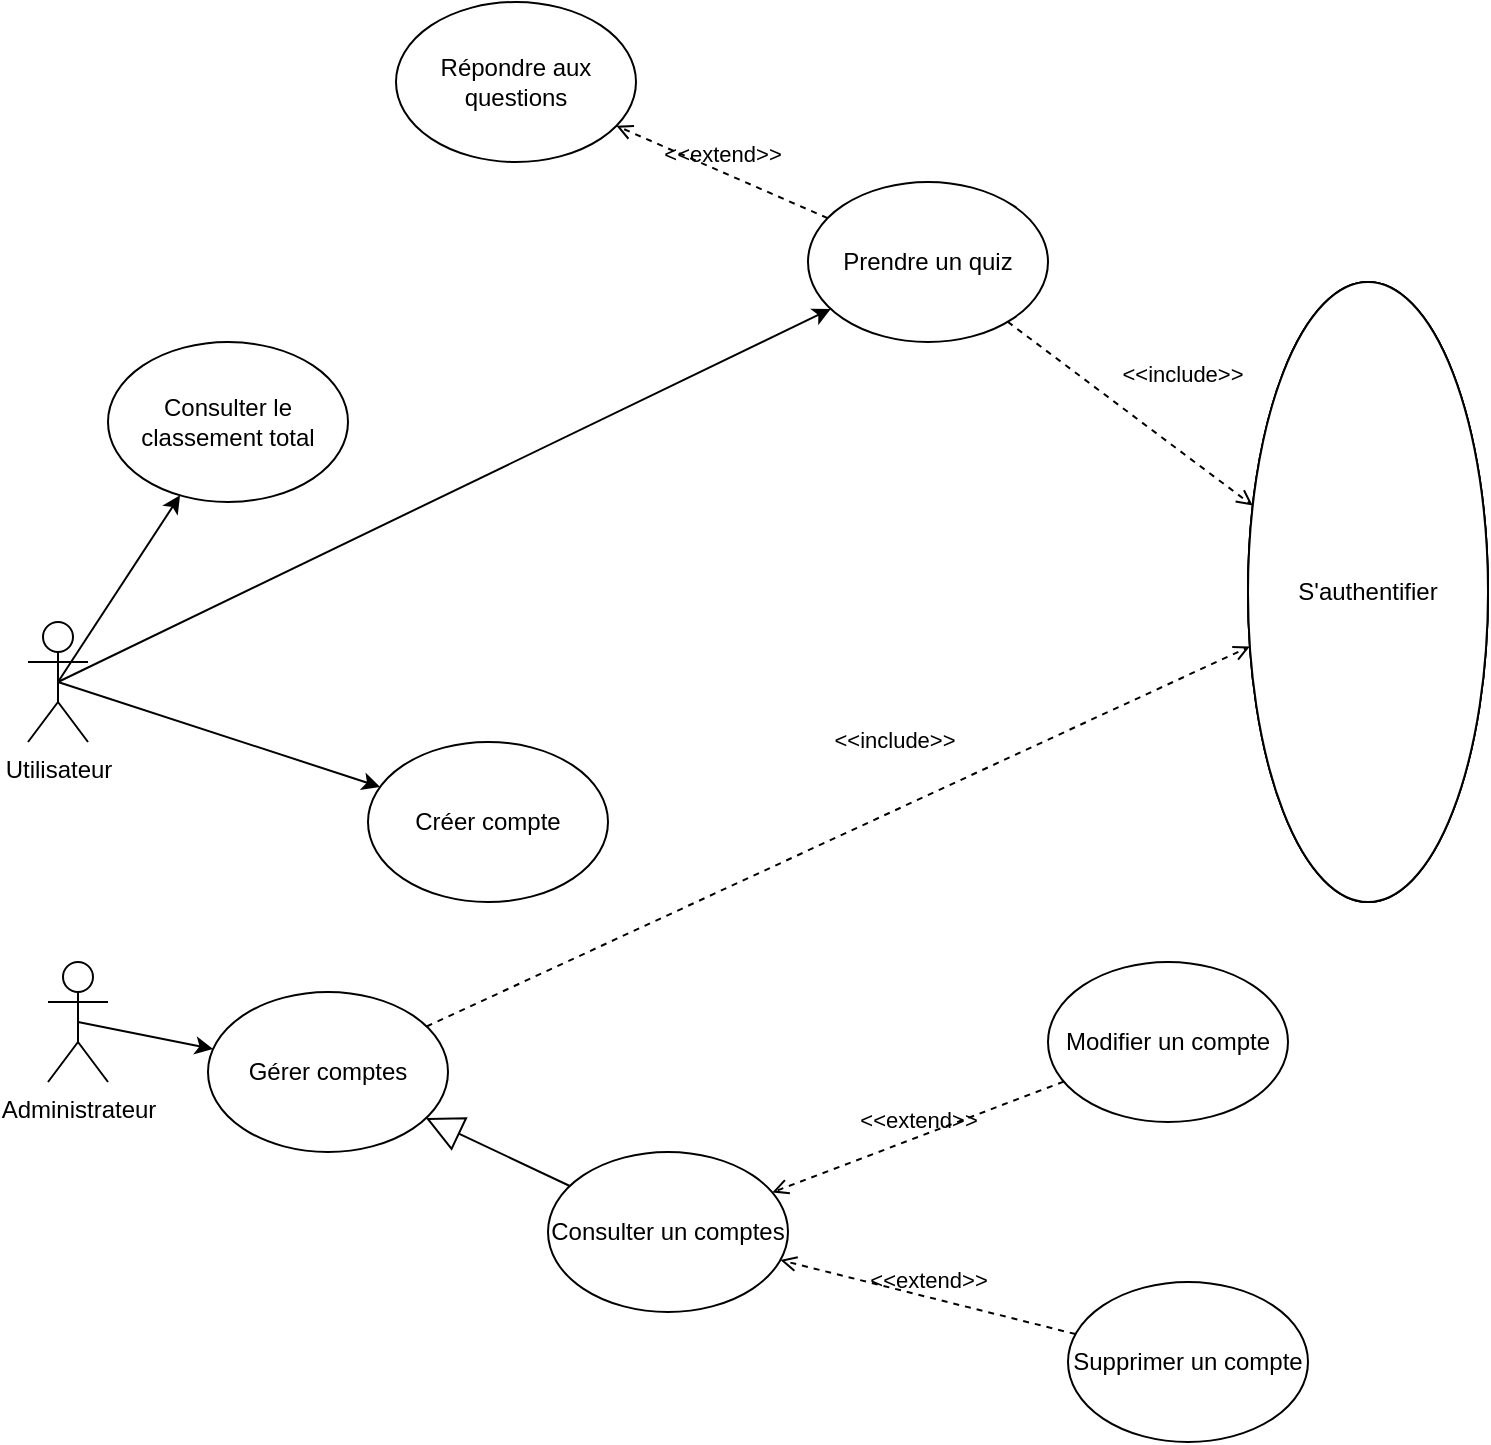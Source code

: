 <mxfile version="14.8.2" type="device" pages="6"><diagram id="elyky69H1w1pQRP9AyUG" name="Page-1"><mxGraphModel dx="1102" dy="1783" grid="1" gridSize="10" guides="1" tooltips="1" connect="1" arrows="1" fold="1" page="1" pageScale="1" pageWidth="827" pageHeight="1169" math="0" shadow="0"><root><mxCell id="0"/><mxCell id="1" parent="0"/><mxCell id="qb17MwopdBkEQ9_OnmCJ-1" value="Utilisateur" style="shape=umlActor;verticalLabelPosition=bottom;verticalAlign=top;html=1;" parent="1" vertex="1"><mxGeometry x="110" y="240" width="30" height="60" as="geometry"/></mxCell><mxCell id="qb17MwopdBkEQ9_OnmCJ-4" value="Administrateur" style="shape=umlActor;verticalLabelPosition=bottom;verticalAlign=top;html=1;" parent="1" vertex="1"><mxGeometry x="120" y="410" width="30" height="60" as="geometry"/></mxCell><mxCell id="qb17MwopdBkEQ9_OnmCJ-7" value="Répondre aux questions" style="ellipse;whiteSpace=wrap;html=1;" parent="1" vertex="1"><mxGeometry x="294" y="-70" width="120" height="80" as="geometry"/></mxCell><mxCell id="qb17MwopdBkEQ9_OnmCJ-9" value="&amp;lt;&amp;lt;extend&amp;gt;&amp;gt;" style="html=1;verticalAlign=bottom;labelBackgroundColor=none;endArrow=open;endFill=0;dashed=1;" parent="1" source="qb17MwopdBkEQ9_OnmCJ-29" target="qb17MwopdBkEQ9_OnmCJ-7" edge="1"><mxGeometry width="160" relative="1" as="geometry"><mxPoint x="393.283" y="-133.05" as="sourcePoint"/><mxPoint x="340" y="-70" as="targetPoint"/></mxGeometry></mxCell><mxCell id="qb17MwopdBkEQ9_OnmCJ-10" value="S'authentifier" style="ellipse;whiteSpace=wrap;html=1;" parent="1" vertex="1"><mxGeometry x="720" y="70" width="120" height="310" as="geometry"/></mxCell><mxCell id="qb17MwopdBkEQ9_OnmCJ-11" value="" style="endArrow=classic;html=1;exitX=0.5;exitY=0.5;exitDx=0;exitDy=0;exitPerimeter=0;" parent="1" source="qb17MwopdBkEQ9_OnmCJ-1" target="qb17MwopdBkEQ9_OnmCJ-29" edge="1"><mxGeometry width="50" height="50" relative="1" as="geometry"><mxPoint x="155" y="170" as="sourcePoint"/><mxPoint x="343.68" y="123.793" as="targetPoint"/></mxGeometry></mxCell><mxCell id="qb17MwopdBkEQ9_OnmCJ-12" value="Créer compte" style="ellipse;whiteSpace=wrap;html=1;" parent="1" vertex="1"><mxGeometry x="280" y="300" width="120" height="80" as="geometry"/></mxCell><mxCell id="qb17MwopdBkEQ9_OnmCJ-13" value="" style="endArrow=classic;html=1;exitX=0.5;exitY=0.5;exitDx=0;exitDy=0;exitPerimeter=0;" parent="1" source="qb17MwopdBkEQ9_OnmCJ-1" target="qb17MwopdBkEQ9_OnmCJ-12" edge="1"><mxGeometry width="50" height="50" relative="1" as="geometry"><mxPoint x="270" y="370" as="sourcePoint"/><mxPoint x="320" y="320" as="targetPoint"/></mxGeometry></mxCell><mxCell id="qb17MwopdBkEQ9_OnmCJ-15" value="Consulter le classement total" style="ellipse;whiteSpace=wrap;html=1;" parent="1" vertex="1"><mxGeometry x="150" y="100" width="120" height="80" as="geometry"/></mxCell><mxCell id="qb17MwopdBkEQ9_OnmCJ-16" value="" style="endArrow=classic;html=1;exitX=0.5;exitY=0.5;exitDx=0;exitDy=0;exitPerimeter=0;" parent="1" source="qb17MwopdBkEQ9_OnmCJ-1" target="qb17MwopdBkEQ9_OnmCJ-15" edge="1"><mxGeometry width="50" height="50" relative="1" as="geometry"><mxPoint x="155" y="170" as="sourcePoint"/><mxPoint x="340.895" y="257.015" as="targetPoint"/></mxGeometry></mxCell><mxCell id="qb17MwopdBkEQ9_OnmCJ-17" value="Gérer comptes" style="ellipse;whiteSpace=wrap;html=1;" parent="1" vertex="1"><mxGeometry x="200" y="425" width="120" height="80" as="geometry"/></mxCell><mxCell id="qb17MwopdBkEQ9_OnmCJ-18" value="" style="endArrow=classic;html=1;exitX=0.5;exitY=0.5;exitDx=0;exitDy=0;exitPerimeter=0;" parent="1" source="qb17MwopdBkEQ9_OnmCJ-4" target="qb17MwopdBkEQ9_OnmCJ-17" edge="1"><mxGeometry width="50" height="50" relative="1" as="geometry"><mxPoint x="170" y="600" as="sourcePoint"/><mxPoint x="220" y="550" as="targetPoint"/></mxGeometry></mxCell><mxCell id="qb17MwopdBkEQ9_OnmCJ-29" value="Prendre un quiz" style="ellipse;whiteSpace=wrap;html=1;" parent="1" vertex="1"><mxGeometry x="500" y="20" width="120" height="80" as="geometry"/></mxCell><mxCell id="qb17MwopdBkEQ9_OnmCJ-34" value="&lt;span&gt;Modifier un compte&lt;/span&gt;" style="ellipse;whiteSpace=wrap;html=1;" parent="1" vertex="1"><mxGeometry x="620" y="410" width="120" height="80" as="geometry"/></mxCell><mxCell id="qb17MwopdBkEQ9_OnmCJ-35" value="Supprimer un compte" style="ellipse;whiteSpace=wrap;html=1;" parent="1" vertex="1"><mxGeometry x="630" y="570" width="120" height="80" as="geometry"/></mxCell><mxCell id="qb17MwopdBkEQ9_OnmCJ-36" value="&amp;lt;&amp;lt;extend&amp;gt;&amp;gt;" style="html=1;verticalAlign=bottom;labelBackgroundColor=none;endArrow=open;endFill=0;dashed=1;" parent="1" source="qb17MwopdBkEQ9_OnmCJ-34" target="qb17MwopdBkEQ9_OnmCJ-39" edge="1"><mxGeometry width="160" relative="1" as="geometry"><mxPoint x="771.599" y="540.827" as="sourcePoint"/><mxPoint x="720" y="590" as="targetPoint"/></mxGeometry></mxCell><mxCell id="qb17MwopdBkEQ9_OnmCJ-37" value="&amp;lt;&amp;lt;extend&amp;gt;&amp;gt;" style="html=1;verticalAlign=bottom;labelBackgroundColor=none;endArrow=open;endFill=0;dashed=1;" parent="1" source="qb17MwopdBkEQ9_OnmCJ-35" target="qb17MwopdBkEQ9_OnmCJ-39" edge="1"><mxGeometry width="160" relative="1" as="geometry"><mxPoint x="781.599" y="550.827" as="sourcePoint"/><mxPoint x="680" y="670" as="targetPoint"/></mxGeometry></mxCell><mxCell id="qb17MwopdBkEQ9_OnmCJ-38" value="" style="endArrow=block;endSize=16;endFill=0;html=1;" parent="1" source="qb17MwopdBkEQ9_OnmCJ-39" target="qb17MwopdBkEQ9_OnmCJ-17" edge="1"><mxGeometry width="160" relative="1" as="geometry"><mxPoint x="520" y="610" as="sourcePoint"/><mxPoint x="493.795" y="599.93" as="targetPoint"/></mxGeometry></mxCell><mxCell id="qb17MwopdBkEQ9_OnmCJ-39" value="Consulter un comptes" style="ellipse;whiteSpace=wrap;html=1;" parent="1" vertex="1"><mxGeometry x="370" y="505" width="120" height="80" as="geometry"/></mxCell><mxCell id="DjIAKmB1rKJEnLdPjn8c-13" value="&amp;lt;&amp;lt;include&amp;gt;&amp;gt;" style="html=1;verticalAlign=bottom;labelBackgroundColor=none;endArrow=open;endFill=0;dashed=1;" parent="1" source="qb17MwopdBkEQ9_OnmCJ-29" target="qb17MwopdBkEQ9_OnmCJ-10" edge="1"><mxGeometry x="0.182" y="24" width="160" relative="1" as="geometry"><mxPoint x="400" y="10" as="sourcePoint"/><mxPoint x="560" y="10" as="targetPoint"/><mxPoint as="offset"/></mxGeometry></mxCell><mxCell id="DjIAKmB1rKJEnLdPjn8c-17" value="&amp;lt;&amp;lt;include&amp;gt;&amp;gt;" style="html=1;verticalAlign=bottom;labelBackgroundColor=none;endArrow=open;endFill=0;dashed=1;" parent="1" source="qb17MwopdBkEQ9_OnmCJ-17" target="qb17MwopdBkEQ9_OnmCJ-10" edge="1"><mxGeometry x="0.182" y="24" width="160" relative="1" as="geometry"><mxPoint x="660.951" y="54.267" as="sourcePoint"/><mxPoint x="714.851" y="113.943" as="targetPoint"/><mxPoint as="offset"/></mxGeometry></mxCell><mxCell id="ZDSjTkt7jHgtj4u4IJoa-3" value="S'authentifier" style="ellipse;whiteSpace=wrap;html=1;" vertex="1" parent="1"><mxGeometry x="720" y="70" width="120" height="310" as="geometry"/></mxCell><mxCell id="ZDSjTkt7jHgtj4u4IJoa-4" value="S'authentifier" style="ellipse;whiteSpace=wrap;html=1;" vertex="1" parent="1"><mxGeometry x="720" y="70" width="120" height="310" as="geometry"/></mxCell></root></mxGraphModel></diagram><diagram id="JzHORET9g0RB6YqgCOEz" name="Page-2"><mxGraphModel dx="1102" dy="557" grid="1" gridSize="10" guides="1" tooltips="1" connect="1" arrows="1" fold="1" page="1" pageScale="1" pageWidth="827" pageHeight="1169" math="0" shadow="0"><root><mxCell id="eVIpBFDW21PIAdJ0tdpL-0"/><mxCell id="eVIpBFDW21PIAdJ0tdpL-1" parent="eVIpBFDW21PIAdJ0tdpL-0"/><mxCell id="CZHuIr3_hT_FMnW75Wuh-0" value="Administrateur" style="shape=umlActor;verticalLabelPosition=bottom;verticalAlign=top;html=1;" vertex="1" parent="eVIpBFDW21PIAdJ0tdpL-1"><mxGeometry x="120" y="410" width="30" height="60" as="geometry"/></mxCell><mxCell id="CZHuIr3_hT_FMnW75Wuh-1" value="Gérer comptes" style="ellipse;whiteSpace=wrap;html=1;" vertex="1" parent="eVIpBFDW21PIAdJ0tdpL-1"><mxGeometry x="200" y="400" width="120" height="80" as="geometry"/></mxCell><mxCell id="CZHuIr3_hT_FMnW75Wuh-2" value="" style="endArrow=classic;html=1;exitX=0.5;exitY=0.5;exitDx=0;exitDy=0;exitPerimeter=0;" edge="1" parent="eVIpBFDW21PIAdJ0tdpL-1" source="CZHuIr3_hT_FMnW75Wuh-0" target="CZHuIr3_hT_FMnW75Wuh-1"><mxGeometry width="50" height="50" relative="1" as="geometry"><mxPoint x="170" y="600" as="sourcePoint"/><mxPoint x="220" y="550" as="targetPoint"/></mxGeometry></mxCell><mxCell id="CZHuIr3_hT_FMnW75Wuh-3" value="&lt;span&gt;Modifier un compte&lt;/span&gt;" style="ellipse;whiteSpace=wrap;html=1;" vertex="1" parent="eVIpBFDW21PIAdJ0tdpL-1"><mxGeometry x="570" y="340" width="120" height="80" as="geometry"/></mxCell><mxCell id="CZHuIr3_hT_FMnW75Wuh-4" value="Supprimer un compte" style="ellipse;whiteSpace=wrap;html=1;" vertex="1" parent="eVIpBFDW21PIAdJ0tdpL-1"><mxGeometry x="570" y="440" width="120" height="80" as="geometry"/></mxCell><mxCell id="CZHuIr3_hT_FMnW75Wuh-5" value="&amp;lt;&amp;lt;extend&amp;gt;&amp;gt;" style="html=1;verticalAlign=bottom;labelBackgroundColor=none;endArrow=open;endFill=0;dashed=1;" edge="1" parent="eVIpBFDW21PIAdJ0tdpL-1" source="CZHuIr3_hT_FMnW75Wuh-3" target="CZHuIr3_hT_FMnW75Wuh-8"><mxGeometry width="160" relative="1" as="geometry"><mxPoint x="771.599" y="540.827" as="sourcePoint"/><mxPoint x="720" y="590" as="targetPoint"/></mxGeometry></mxCell><mxCell id="CZHuIr3_hT_FMnW75Wuh-6" value="&amp;lt;&amp;lt;extend&amp;gt;&amp;gt;" style="html=1;verticalAlign=bottom;labelBackgroundColor=none;endArrow=open;endFill=0;dashed=1;" edge="1" parent="eVIpBFDW21PIAdJ0tdpL-1" source="CZHuIr3_hT_FMnW75Wuh-4" target="CZHuIr3_hT_FMnW75Wuh-8"><mxGeometry width="160" relative="1" as="geometry"><mxPoint x="781.599" y="550.827" as="sourcePoint"/><mxPoint x="680" y="670" as="targetPoint"/></mxGeometry></mxCell><mxCell id="CZHuIr3_hT_FMnW75Wuh-7" value="" style="endArrow=block;endSize=16;endFill=0;html=1;" edge="1" parent="eVIpBFDW21PIAdJ0tdpL-1" source="CZHuIr3_hT_FMnW75Wuh-8" target="CZHuIr3_hT_FMnW75Wuh-1"><mxGeometry width="160" relative="1" as="geometry"><mxPoint x="520" y="610" as="sourcePoint"/><mxPoint x="493.795" y="599.93" as="targetPoint"/></mxGeometry></mxCell><mxCell id="CZHuIr3_hT_FMnW75Wuh-8" value="Consulter un comptes" style="ellipse;whiteSpace=wrap;html=1;" vertex="1" parent="eVIpBFDW21PIAdJ0tdpL-1"><mxGeometry x="370" y="400" width="120" height="80" as="geometry"/></mxCell></root></mxGraphModel></diagram><diagram id="fT1IXc9uVwXYJuXYDXjr" name="Page-3"><mxGraphModel dx="1296" dy="655" grid="1" gridSize="10" guides="1" tooltips="1" connect="1" arrows="1" fold="1" page="1" pageScale="1" pageWidth="827" pageHeight="1169" math="0" shadow="0"><root><mxCell id="-XrKjscNpJSvhDxgNrnm-0"/><mxCell id="-XrKjscNpJSvhDxgNrnm-1" parent="-XrKjscNpJSvhDxgNrnm-0"/><mxCell id="-XrKjscNpJSvhDxgNrnm-2" value="Actor" style="shape=umlActor;verticalLabelPosition=bottom;verticalAlign=top;html=1;" vertex="1" parent="-XrKjscNpJSvhDxgNrnm-1"><mxGeometry x="100" y="170" width="70" height="150" as="geometry"/></mxCell><mxCell id="-XrKjscNpJSvhDxgNrnm-3" value="&lt;span style=&quot;font-weight: 400&quot;&gt;&amp;lt;&amp;lt;Boundary&amp;gt;&amp;gt;&lt;/span&gt;&lt;br&gt;UI_Prendre Quiz" style="swimlane;fontStyle=1;align=center;verticalAlign=middle;childLayout=stackLayout;horizontal=1;startSize=29;horizontalStack=0;resizeParent=1;resizeParentMax=0;resizeLast=0;collapsible=0;marginBottom=0;html=1;" vertex="1" parent="-XrKjscNpJSvhDxgNrnm-1"><mxGeometry x="280" y="100" width="210" height="280" as="geometry"/></mxCell><mxCell id="-XrKjscNpJSvhDxgNrnm-5" value="Btn_start:bouton&lt;br&gt;Btn_next:bouton&lt;br&gt;Btn_play_again:bouton&lt;br&gt;Btn_reponse:bouton" style="text;html=1;fillColor=none;align=left;verticalAlign=middle;spacingLeft=4;spacingRight=4;overflow=hidden;rotatable=0;points=[[0,0.5],[1,0.5]];portConstraint=eastwest;" vertex="1" parent="-XrKjscNpJSvhDxgNrnm-3"><mxGeometry y="29" width="210" height="151" as="geometry"/></mxCell><mxCell id="-XrKjscNpJSvhDxgNrnm-6" value="click_btn_start()&lt;br&gt;click_btn_reponse_correcte()&lt;br&gt;click_btn_reponse_incorrecte()&lt;br&gt;click_btn_play_again()&lt;br&gt;click_btn_next()" style="html=1;strokeColor=#000000;align=left;" vertex="1" parent="-XrKjscNpJSvhDxgNrnm-3"><mxGeometry y="180" width="210" height="100" as="geometry"/></mxCell><mxCell id="-XrKjscNpJSvhDxgNrnm-11" value="" style="endArrow=none;html=1;exitX=0.473;exitY=0.532;exitDx=0;exitDy=0;exitPerimeter=0;entryX=0.01;entryY=0.589;entryDx=0;entryDy=0;entryPerimeter=0;" edge="1" parent="-XrKjscNpJSvhDxgNrnm-1" source="-XrKjscNpJSvhDxgNrnm-2" target="-XrKjscNpJSvhDxgNrnm-5"><mxGeometry width="50" height="50" relative="1" as="geometry"><mxPoint x="270" y="280" as="sourcePoint"/><mxPoint x="320" y="230" as="targetPoint"/></mxGeometry></mxCell><mxCell id="-XrKjscNpJSvhDxgNrnm-12" value="&lt;span style=&quot;font-weight: 400&quot;&gt;&amp;lt;&amp;lt;Control&amp;gt;&amp;gt;&lt;/span&gt;&lt;br&gt;C_prendre_Quiz" style="swimlane;fontStyle=1;align=center;verticalAlign=middle;childLayout=stackLayout;horizontal=1;startSize=29;horizontalStack=0;resizeParent=1;resizeParentMax=0;resizeLast=0;collapsible=0;marginBottom=0;html=1;strokeColor=#000000;" vertex="1" parent="-XrKjscNpJSvhDxgNrnm-1"><mxGeometry x="650" y="129" width="140" height="140" as="geometry"/></mxCell><mxCell id="-XrKjscNpJSvhDxgNrnm-14" value="Verif()&lt;br&gt;Afficher_score()&lt;br&gt;Enregistrer_score()" style="text;html=1;strokeColor=none;fillColor=none;align=left;verticalAlign=middle;spacingLeft=4;spacingRight=4;overflow=hidden;rotatable=0;points=[[0,0.5],[1,0.5]];portConstraint=eastwest;" vertex="1" parent="-XrKjscNpJSvhDxgNrnm-12"><mxGeometry y="29" width="140" height="111" as="geometry"/></mxCell><mxCell id="-XrKjscNpJSvhDxgNrnm-15" value="&lt;span style=&quot;font-weight: 400&quot;&gt;&amp;lt;&amp;lt;Entity&amp;gt;&amp;gt;&lt;/span&gt;&lt;br&gt;Account" style="swimlane;fontStyle=1;align=center;verticalAlign=middle;childLayout=stackLayout;horizontal=1;startSize=29;horizontalStack=0;resizeParent=1;resizeParentMax=0;resizeLast=0;collapsible=0;marginBottom=0;html=1;strokeColor=#000000;" vertex="1" parent="-XrKjscNpJSvhDxgNrnm-1"><mxGeometry x="530" y="410" width="140" height="200" as="geometry"/></mxCell><mxCell id="-XrKjscNpJSvhDxgNrnm-17" value="Id_account:int&lt;br&gt;Name:string&lt;br&gt;Surname:string&lt;br&gt;email:string&lt;br&gt;password:string" style="text;html=1;strokeColor=none;fillColor=none;align=left;verticalAlign=middle;spacingLeft=4;spacingRight=4;overflow=hidden;rotatable=0;points=[[0,0.5],[1,0.5]];portConstraint=eastwest;" vertex="1" parent="-XrKjscNpJSvhDxgNrnm-15"><mxGeometry y="29" width="140" height="121" as="geometry"/></mxCell><mxCell id="-XrKjscNpJSvhDxgNrnm-21" value="enregistrer()" style="html=1;strokeColor=#000000;align=left;" vertex="1" parent="-XrKjscNpJSvhDxgNrnm-15"><mxGeometry y="150" width="140" height="50" as="geometry"/></mxCell><mxCell id="-XrKjscNpJSvhDxgNrnm-18" value="&lt;span style=&quot;font-weight: 400&quot;&gt;&amp;lt;&amp;lt;Entity&amp;gt;&amp;gt;&lt;/span&gt;&lt;br&gt;Score" style="swimlane;fontStyle=1;align=center;verticalAlign=middle;childLayout=stackLayout;horizontal=1;startSize=29;horizontalStack=0;resizeParent=1;resizeParentMax=0;resizeLast=0;collapsible=0;marginBottom=0;html=1;strokeColor=#000000;" vertex="1" parent="-XrKjscNpJSvhDxgNrnm-1"><mxGeometry x="760" y="400" width="140" height="210" as="geometry"/></mxCell><mxCell id="-XrKjscNpJSvhDxgNrnm-20" value="id_accoun:int&lt;br&gt;id_quiz:int&lt;br&gt;score:int" style="text;html=1;strokeColor=none;fillColor=none;align=left;verticalAlign=middle;spacingLeft=4;spacingRight=4;overflow=hidden;rotatable=0;points=[[0,0.5],[1,0.5]];portConstraint=eastwest;" vertex="1" parent="-XrKjscNpJSvhDxgNrnm-18"><mxGeometry y="29" width="140" height="131" as="geometry"/></mxCell><mxCell id="-XrKjscNpJSvhDxgNrnm-22" value="enregistrer()" style="html=1;strokeColor=#000000;align=left;" vertex="1" parent="-XrKjscNpJSvhDxgNrnm-18"><mxGeometry y="160" width="140" height="50" as="geometry"/></mxCell><mxCell id="-XrKjscNpJSvhDxgNrnm-23" value="" style="endArrow=none;html=1;exitX=1;exitY=0.5;exitDx=0;exitDy=0;entryX=0;entryY=0.5;entryDx=0;entryDy=0;" edge="1" parent="-XrKjscNpJSvhDxgNrnm-1" source="-XrKjscNpJSvhDxgNrnm-5" target="-XrKjscNpJSvhDxgNrnm-14"><mxGeometry width="50" height="50" relative="1" as="geometry"><mxPoint x="600" y="350.0" as="sourcePoint"/><mxPoint x="770.07" y="350.899" as="targetPoint"/></mxGeometry></mxCell><mxCell id="-XrKjscNpJSvhDxgNrnm-24" value="" style="endArrow=none;html=1;exitX=0.445;exitY=1.028;exitDx=0;exitDy=0;entryX=0.5;entryY=0;entryDx=0;entryDy=0;exitPerimeter=0;" edge="1" parent="-XrKjscNpJSvhDxgNrnm-1" source="-XrKjscNpJSvhDxgNrnm-14" target="-XrKjscNpJSvhDxgNrnm-15"><mxGeometry width="50" height="50" relative="1" as="geometry"><mxPoint x="500" y="214.5" as="sourcePoint"/><mxPoint x="660" y="223.5" as="targetPoint"/></mxGeometry></mxCell><mxCell id="-XrKjscNpJSvhDxgNrnm-25" value="" style="endArrow=none;html=1;exitX=0.579;exitY=1.007;exitDx=0;exitDy=0;entryX=0.44;entryY=-0.001;entryDx=0;entryDy=0;entryPerimeter=0;exitPerimeter=0;" edge="1" parent="-XrKjscNpJSvhDxgNrnm-1" source="-XrKjscNpJSvhDxgNrnm-14" target="-XrKjscNpJSvhDxgNrnm-18"><mxGeometry width="50" height="50" relative="1" as="geometry"><mxPoint x="510" y="224.5" as="sourcePoint"/><mxPoint x="670" y="233.5" as="targetPoint"/></mxGeometry></mxCell></root></mxGraphModel></diagram><diagram id="r7AO3F-qiT4VB_InvPYB" name="Page-4"><mxGraphModel dx="918" dy="464" grid="1" gridSize="10" guides="1" tooltips="1" connect="1" arrows="1" fold="1" page="1" pageScale="1" pageWidth="827" pageHeight="1169" math="0" shadow="0"><root><mxCell id="xTnMcOi9RiphqqF5Qpy0-0"/><mxCell id="xTnMcOi9RiphqqF5Qpy0-1" parent="xTnMcOi9RiphqqF5Qpy0-0"/><mxCell id="NvlYbJLNvnn2CnoFOZEU-7" value="7:Afficher(resultat)" style="html=1;verticalAlign=bottom;endArrow=block;entryX=1.5;entryY=0.659;entryDx=0;entryDy=0;entryPerimeter=0;" edge="1" parent="xTnMcOi9RiphqqF5Qpy0-1" source="xTnMcOi9RiphqqF5Qpy0-5" target="NvlYbJLNvnn2CnoFOZEU-8"><mxGeometry width="80" relative="1" as="geometry"><mxPoint x="320" y="500" as="sourcePoint"/><mxPoint x="400" y="500" as="targetPoint"/></mxGeometry></mxCell><mxCell id="fvqcXTGCqM9KjjtJw8PN-9" value="Loop" style="shape=umlFrame;whiteSpace=wrap;html=1;strokeColor=#000000;align=center;" vertex="1" parent="xTnMcOi9RiphqqF5Qpy0-1"><mxGeometry x="60" y="242" width="470" height="200" as="geometry"/></mxCell><mxCell id="xTnMcOi9RiphqqF5Qpy0-2" value=":UI_Prendre_Quiz" style="shape=umlLifeline;perimeter=lifelinePerimeter;whiteSpace=wrap;html=1;container=1;collapsible=0;recursiveResize=0;outlineConnect=0;strokeColor=#000000;align=center;" vertex="1" parent="xTnMcOi9RiphqqF5Qpy0-1"><mxGeometry x="220" y="110" width="100" height="440" as="geometry"/></mxCell><mxCell id="fvqcXTGCqM9KjjtJw8PN-5" value="" style="html=1;points=[];perimeter=orthogonalPerimeter;strokeColor=#000000;align=center;" vertex="1" parent="xTnMcOi9RiphqqF5Qpy0-2"><mxGeometry x="45" y="160" width="10" height="80" as="geometry"/></mxCell><mxCell id="xTnMcOi9RiphqqF5Qpy0-4" value="" style="shape=umlLifeline;participant=umlActor;perimeter=lifelinePerimeter;whiteSpace=wrap;html=1;container=1;collapsible=0;recursiveResize=0;verticalAlign=top;spacingTop=36;outlineConnect=0;strokeColor=#000000;size=60;" vertex="1" parent="xTnMcOi9RiphqqF5Qpy0-1"><mxGeometry x="90" y="100" width="30" height="450" as="geometry"/></mxCell><mxCell id="xTnMcOi9RiphqqF5Qpy0-5" value=":C_Prendre_Quiz" style="shape=umlLifeline;perimeter=lifelinePerimeter;whiteSpace=wrap;html=1;container=1;collapsible=0;recursiveResize=0;outlineConnect=0;strokeColor=#000000;align=center;" vertex="1" parent="xTnMcOi9RiphqqF5Qpy0-1"><mxGeometry x="400" y="110" width="100" height="440" as="geometry"/></mxCell><mxCell id="fvqcXTGCqM9KjjtJw8PN-6" value="" style="html=1;points=[];perimeter=orthogonalPerimeter;strokeColor=#000000;align=center;" vertex="1" parent="xTnMcOi9RiphqqF5Qpy0-5"><mxGeometry x="45" y="110" width="10" height="130" as="geometry"/></mxCell><mxCell id="NvlYbJLNvnn2CnoFOZEU-3" value="" style="html=1;points=[];perimeter=orthogonalPerimeter;strokeColor=#000000;align=center;" vertex="1" parent="xTnMcOi9RiphqqF5Qpy0-5"><mxGeometry x="45" y="260" width="10" height="20" as="geometry"/></mxCell><mxCell id="NvlYbJLNvnn2CnoFOZEU-5" value="6:Calcul score" style="edgeStyle=orthogonalEdgeStyle;rounded=0;orthogonalLoop=1;jettySize=auto;html=1;" edge="1" parent="xTnMcOi9RiphqqF5Qpy0-5" source="NvlYbJLNvnn2CnoFOZEU-3" target="NvlYbJLNvnn2CnoFOZEU-3"><mxGeometry y="-20" relative="1" as="geometry"><Array as="points"><mxPoint x="20" y="270"/></Array><mxPoint as="offset"/></mxGeometry></mxCell><mxCell id="NvlYbJLNvnn2CnoFOZEU-6" value="" style="html=1;points=[];perimeter=orthogonalPerimeter;strokeColor=#000000;align=center;" vertex="1" parent="xTnMcOi9RiphqqF5Qpy0-5"><mxGeometry x="45" y="350" width="10" height="70" as="geometry"/></mxCell><mxCell id="xTnMcOi9RiphqqF5Qpy0-6" value=":Account" style="shape=umlLifeline;perimeter=lifelinePerimeter;whiteSpace=wrap;html=1;container=1;collapsible=0;recursiveResize=0;outlineConnect=0;strokeColor=#000000;align=center;" vertex="1" parent="xTnMcOi9RiphqqF5Qpy0-1"><mxGeometry x="590" y="110" width="100" height="450" as="geometry"/></mxCell><mxCell id="fvqcXTGCqM9KjjtJw8PN-0" value=":Score" style="shape=umlLifeline;perimeter=lifelinePerimeter;whiteSpace=wrap;html=1;container=1;collapsible=0;recursiveResize=0;outlineConnect=0;strokeColor=#000000;align=center;" vertex="1" parent="xTnMcOi9RiphqqF5Qpy0-1"><mxGeometry x="780" y="110" width="100" height="450" as="geometry"/></mxCell><mxCell id="fvqcXTGCqM9KjjtJw8PN-1" value="" style="html=1;points=[];perimeter=orthogonalPerimeter;strokeColor=#000000;align=center;" vertex="1" parent="xTnMcOi9RiphqqF5Qpy0-1"><mxGeometry x="100" y="200" width="10" height="40" as="geometry"/></mxCell><mxCell id="fvqcXTGCqM9KjjtJw8PN-3" value="" style="html=1;points=[];perimeter=orthogonalPerimeter;strokeColor=#000000;align=center;" vertex="1" parent="xTnMcOi9RiphqqF5Qpy0-1"><mxGeometry x="265" y="200" width="10" height="40" as="geometry"/></mxCell><mxCell id="fvqcXTGCqM9KjjtJw8PN-4" value="1:Click btn_start()" style="html=1;verticalAlign=bottom;endArrow=block;" edge="1" parent="xTnMcOi9RiphqqF5Qpy0-1" source="fvqcXTGCqM9KjjtJw8PN-1" target="fvqcXTGCqM9KjjtJw8PN-3"><mxGeometry width="80" relative="1" as="geometry"><mxPoint x="150" y="200" as="sourcePoint"/><mxPoint x="210" y="219.5" as="targetPoint"/></mxGeometry></mxCell><mxCell id="fvqcXTGCqM9KjjtJw8PN-7" value="3:Afficher(question)" style="html=1;verticalAlign=bottom;endArrow=block;" edge="1" parent="xTnMcOi9RiphqqF5Qpy0-1"><mxGeometry width="80" relative="1" as="geometry"><mxPoint x="445" y="280" as="sourcePoint"/><mxPoint x="275" y="280" as="targetPoint"/></mxGeometry></mxCell><mxCell id="fvqcXTGCqM9KjjtJw8PN-10" value="" style="html=1;points=[];perimeter=orthogonalPerimeter;strokeColor=#000000;align=center;" vertex="1" parent="xTnMcOi9RiphqqF5Qpy0-1"><mxGeometry x="100" y="270" width="10" height="80" as="geometry"/></mxCell><mxCell id="fvqcXTGCqM9KjjtJw8PN-11" value="4:Click btn_reponse()" style="html=1;verticalAlign=bottom;endArrow=block;exitX=1.241;exitY=0.497;exitDx=0;exitDy=0;exitPerimeter=0;entryX=-0.017;entryY=0.48;entryDx=0;entryDy=0;entryPerimeter=0;" edge="1" parent="xTnMcOi9RiphqqF5Qpy0-1"><mxGeometry width="80" relative="1" as="geometry"><mxPoint x="112.41" y="313.76" as="sourcePoint"/><mxPoint x="264.83" y="312.4" as="targetPoint"/></mxGeometry></mxCell><mxCell id="NvlYbJLNvnn2CnoFOZEU-0" value="2:Pec click_btn_start()" style="html=1;verticalAlign=bottom;endArrow=block;entryX=0.5;entryY=0.067;entryDx=0;entryDy=0;entryPerimeter=0;" edge="1" parent="xTnMcOi9RiphqqF5Qpy0-1" target="fvqcXTGCqM9KjjtJw8PN-6"><mxGeometry width="80" relative="1" as="geometry"><mxPoint x="275" y="228.66" as="sourcePoint"/><mxPoint x="355" y="228.66" as="targetPoint"/></mxGeometry></mxCell><mxCell id="NvlYbJLNvnn2CnoFOZEU-2" value="5:Pec click btn_reponse()" style="html=1;verticalAlign=bottom;endArrow=block;exitX=1.241;exitY=0.497;exitDx=0;exitDy=0;exitPerimeter=0;entryX=0.121;entryY=0.86;entryDx=0;entryDy=0;entryPerimeter=0;" edge="1" parent="xTnMcOi9RiphqqF5Qpy0-1" target="fvqcXTGCqM9KjjtJw8PN-6"><mxGeometry width="80" relative="1" as="geometry"><mxPoint x="275.0" y="331.36" as="sourcePoint"/><mxPoint x="427.42" y="330" as="targetPoint"/></mxGeometry></mxCell><mxCell id="NvlYbJLNvnn2CnoFOZEU-8" value="" style="html=1;points=[];perimeter=orthogonalPerimeter;strokeColor=#000000;align=center;" vertex="1" parent="xTnMcOi9RiphqqF5Qpy0-1"><mxGeometry x="265" y="460" width="10" height="30" as="geometry"/></mxCell><mxCell id="NvlYbJLNvnn2CnoFOZEU-10" value="8:Select(id)" style="html=1;verticalAlign=bottom;endArrow=block;entryX=0.017;entryY=0.471;entryDx=0;entryDy=0;entryPerimeter=0;" edge="1" parent="xTnMcOi9RiphqqF5Qpy0-1" source="NvlYbJLNvnn2CnoFOZEU-6" target="NvlYbJLNvnn2CnoFOZEU-11"><mxGeometry width="80" relative="1" as="geometry"><mxPoint x="459.5" y="489.77" as="sourcePoint"/><mxPoint x="290" y="489.77" as="targetPoint"/></mxGeometry></mxCell><mxCell id="NvlYbJLNvnn2CnoFOZEU-11" value="" style="html=1;points=[];perimeter=orthogonalPerimeter;strokeColor=#000000;align=center;" vertex="1" parent="xTnMcOi9RiphqqF5Qpy0-1"><mxGeometry x="635" y="484" width="10" height="20" as="geometry"/></mxCell><mxCell id="NvlYbJLNvnn2CnoFOZEU-12" value="" style="html=1;points=[];perimeter=orthogonalPerimeter;strokeColor=#000000;align=center;" vertex="1" parent="xTnMcOi9RiphqqF5Qpy0-1"><mxGeometry x="825" y="484" width="10" height="50" as="geometry"/></mxCell><mxCell id="NvlYbJLNvnn2CnoFOZEU-13" value="9:Insert(id,score)" style="html=1;verticalAlign=bottom;endArrow=block;" edge="1" parent="xTnMcOi9RiphqqF5Qpy0-1"><mxGeometry width="80" relative="1" as="geometry"><mxPoint x="455" y="521" as="sourcePoint"/><mxPoint x="825" y="521" as="targetPoint"/></mxGeometry></mxCell></root></mxGraphModel></diagram><diagram id="kxPqi3EpQfTCVUFzhgUx" name="Page-5"><mxGraphModel dx="1102" dy="557" grid="1" gridSize="10" guides="1" tooltips="1" connect="1" arrows="1" fold="1" page="1" pageScale="1" pageWidth="827" pageHeight="1169" math="0" shadow="0"><root><mxCell id="6Y9v89k8qgq4svCJTA73-0"/><mxCell id="6Y9v89k8qgq4svCJTA73-1" parent="6Y9v89k8qgq4svCJTA73-0"/><mxCell id="0usfHujt2WVhe-xRZ6Kg-0" value="Actor" style="shape=umlActor;verticalLabelPosition=bottom;verticalAlign=top;html=1;" vertex="1" parent="6Y9v89k8qgq4svCJTA73-1"><mxGeometry x="100" y="170" width="70" height="150" as="geometry"/></mxCell><mxCell id="0usfHujt2WVhe-xRZ6Kg-1" value="&lt;span style=&quot;font-weight: 400&quot;&gt;&amp;lt;&amp;lt;Boundary&amp;gt;&amp;gt;&lt;/span&gt;&lt;br&gt;UI_Créer_compte" style="swimlane;fontStyle=1;align=center;verticalAlign=middle;childLayout=stackLayout;horizontal=1;startSize=29;horizontalStack=0;resizeParent=1;resizeParentMax=0;resizeLast=0;collapsible=0;marginBottom=0;html=1;" vertex="1" parent="6Y9v89k8qgq4svCJTA73-1"><mxGeometry x="240" y="140" width="210" height="220" as="geometry"/></mxCell><mxCell id="0usfHujt2WVhe-xRZ6Kg-2" value="+name:Champ de texte&lt;br&gt;+surname:Champ de texte&lt;br&gt;+email:champ de texte&lt;br&gt;+password:Champ de texte&lt;br&gt;+confirm password: Champ de texte&lt;br&gt;+Btn_create_account" style="text;html=1;fillColor=none;align=left;verticalAlign=middle;spacingLeft=4;spacingRight=4;overflow=hidden;rotatable=0;points=[[0,0.5],[1,0.5]];portConstraint=eastwest;" vertex="1" parent="0usfHujt2WVhe-xRZ6Kg-1"><mxGeometry y="29" width="210" height="151" as="geometry"/></mxCell><mxCell id="0usfHujt2WVhe-xRZ6Kg-3" value="click_btn_create_account()&lt;br&gt;" style="html=1;strokeColor=#000000;align=left;" vertex="1" parent="0usfHujt2WVhe-xRZ6Kg-1"><mxGeometry y="180" width="210" height="40" as="geometry"/></mxCell><mxCell id="0usfHujt2WVhe-xRZ6Kg-4" value="" style="endArrow=none;html=1;exitX=0.473;exitY=0.532;exitDx=0;exitDy=0;exitPerimeter=0;entryX=0.01;entryY=0.589;entryDx=0;entryDy=0;entryPerimeter=0;" edge="1" parent="6Y9v89k8qgq4svCJTA73-1" source="0usfHujt2WVhe-xRZ6Kg-0" target="0usfHujt2WVhe-xRZ6Kg-2"><mxGeometry width="50" height="50" relative="1" as="geometry"><mxPoint x="270" y="280" as="sourcePoint"/><mxPoint x="320" y="230" as="targetPoint"/></mxGeometry></mxCell><mxCell id="0usfHujt2WVhe-xRZ6Kg-5" value="&lt;span style=&quot;font-weight: 400&quot;&gt;&amp;lt;&amp;lt;Control&amp;gt;&amp;gt;&lt;/span&gt;&lt;br&gt;C_Créer_compte" style="swimlane;fontStyle=1;align=center;verticalAlign=middle;childLayout=stackLayout;horizontal=1;startSize=29;horizontalStack=0;resizeParent=1;resizeParentMax=0;resizeLast=0;collapsible=0;marginBottom=0;html=1;strokeColor=#000000;" vertex="1" parent="6Y9v89k8qgq4svCJTA73-1"><mxGeometry x="550" y="160" width="140" height="140" as="geometry"/></mxCell><mxCell id="0usfHujt2WVhe-xRZ6Kg-6" value="Verif()&lt;br&gt;Enregistrer()" style="text;html=1;strokeColor=none;fillColor=none;align=left;verticalAlign=middle;spacingLeft=4;spacingRight=4;overflow=hidden;rotatable=0;points=[[0,0.5],[1,0.5]];portConstraint=eastwest;" vertex="1" parent="0usfHujt2WVhe-xRZ6Kg-5"><mxGeometry y="29" width="140" height="111" as="geometry"/></mxCell><mxCell id="0usfHujt2WVhe-xRZ6Kg-7" value="&lt;span style=&quot;font-weight: 400&quot;&gt;&amp;lt;&amp;lt;Entity&amp;gt;&amp;gt;&lt;/span&gt;&lt;br&gt;Account" style="swimlane;fontStyle=1;align=center;verticalAlign=middle;childLayout=stackLayout;horizontal=1;startSize=29;horizontalStack=0;resizeParent=1;resizeParentMax=0;resizeLast=0;collapsible=0;marginBottom=0;html=1;strokeColor=#000000;" vertex="1" parent="6Y9v89k8qgq4svCJTA73-1"><mxGeometry x="840" y="160" width="140" height="200" as="geometry"/></mxCell><mxCell id="0usfHujt2WVhe-xRZ6Kg-8" value="Id_account:int&lt;br&gt;Name:string&lt;br&gt;Surname:string&lt;br&gt;email:string&lt;br&gt;password:string" style="text;html=1;strokeColor=none;fillColor=none;align=left;verticalAlign=middle;spacingLeft=4;spacingRight=4;overflow=hidden;rotatable=0;points=[[0,0.5],[1,0.5]];portConstraint=eastwest;" vertex="1" parent="0usfHujt2WVhe-xRZ6Kg-7"><mxGeometry y="29" width="140" height="121" as="geometry"/></mxCell><mxCell id="0usfHujt2WVhe-xRZ6Kg-9" value="enregistrer()" style="html=1;strokeColor=#000000;align=left;" vertex="1" parent="0usfHujt2WVhe-xRZ6Kg-7"><mxGeometry y="150" width="140" height="50" as="geometry"/></mxCell><mxCell id="0usfHujt2WVhe-xRZ6Kg-13" value="" style="endArrow=none;html=1;" edge="1" parent="6Y9v89k8qgq4svCJTA73-1" source="0usfHujt2WVhe-xRZ6Kg-2" target="0usfHujt2WVhe-xRZ6Kg-6"><mxGeometry width="50" height="50" relative="1" as="geometry"><mxPoint x="600" y="350.0" as="sourcePoint"/><mxPoint x="770.07" y="350.899" as="targetPoint"/></mxGeometry></mxCell><mxCell id="0usfHujt2WVhe-xRZ6Kg-14" value="" style="endArrow=none;html=1;" edge="1" parent="6Y9v89k8qgq4svCJTA73-1" source="0usfHujt2WVhe-xRZ6Kg-6" target="0usfHujt2WVhe-xRZ6Kg-8"><mxGeometry width="50" height="50" relative="1" as="geometry"><mxPoint x="500" y="214.5" as="sourcePoint"/><mxPoint x="660" y="223.5" as="targetPoint"/></mxGeometry></mxCell></root></mxGraphModel></diagram><diagram id="lFDcsX595kQi_2xOC1zQ" name="Page-6"><mxGraphModel dx="918" dy="512" grid="1" gridSize="10" guides="1" tooltips="1" connect="1" arrows="1" fold="1" page="1" pageScale="1" pageWidth="827" pageHeight="1169" math="0" shadow="0"><root><mxCell id="7_8AwqvGANoyfMzDjQX0-0"/><mxCell id="7_8AwqvGANoyfMzDjQX0-1" parent="7_8AwqvGANoyfMzDjQX0-0"/><mxCell id="7_8AwqvGANoyfMzDjQX0-2" value="" style="shape=umlLifeline;participant=umlActor;perimeter=lifelinePerimeter;whiteSpace=wrap;html=1;container=1;collapsible=0;recursiveResize=0;verticalAlign=top;spacingTop=36;outlineConnect=0;strokeColor=#000000;size=60;" vertex="1" parent="7_8AwqvGANoyfMzDjQX0-1"><mxGeometry x="80" y="90" width="30" height="210" as="geometry"/></mxCell><mxCell id="7_8AwqvGANoyfMzDjQX0-6" value="" style="html=1;points=[];perimeter=orthogonalPerimeter;strokeColor=#000000;align=center;" vertex="1" parent="7_8AwqvGANoyfMzDjQX0-2"><mxGeometry x="10" y="80" width="10" height="50" as="geometry"/></mxCell><mxCell id="7_8AwqvGANoyfMzDjQX0-3" value=":UI_Créer_compte" style="shape=umlLifeline;perimeter=lifelinePerimeter;whiteSpace=wrap;html=1;container=1;collapsible=0;recursiveResize=0;outlineConnect=0;strokeColor=#000000;align=center;" vertex="1" parent="7_8AwqvGANoyfMzDjQX0-1"><mxGeometry x="240" y="90" width="120" height="210" as="geometry"/></mxCell><mxCell id="jnpSrtQBWF1hOw6QHo1W-6" value="" style="html=1;points=[];perimeter=orthogonalPerimeter;strokeColor=#000000;align=center;" vertex="1" parent="7_8AwqvGANoyfMzDjQX0-3"><mxGeometry x="55" y="160" width="10" height="30" as="geometry"/></mxCell><mxCell id="7_8AwqvGANoyfMzDjQX0-4" value=":C_Créer_compte" style="shape=umlLifeline;perimeter=lifelinePerimeter;whiteSpace=wrap;html=1;container=1;collapsible=0;recursiveResize=0;outlineConnect=0;strokeColor=#000000;align=center;" vertex="1" parent="7_8AwqvGANoyfMzDjQX0-1"><mxGeometry x="404" y="90" width="106" height="220" as="geometry"/></mxCell><mxCell id="7_8AwqvGANoyfMzDjQX0-5" value=":Account" style="shape=umlLifeline;perimeter=lifelinePerimeter;whiteSpace=wrap;html=1;container=1;collapsible=0;recursiveResize=0;outlineConnect=0;strokeColor=#000000;align=center;" vertex="1" parent="7_8AwqvGANoyfMzDjQX0-1"><mxGeometry x="550" y="90" width="100" height="220" as="geometry"/></mxCell><mxCell id="jnpSrtQBWF1hOw6QHo1W-4" value="" style="html=1;points=[];perimeter=orthogonalPerimeter;strokeColor=#000000;align=center;" vertex="1" parent="7_8AwqvGANoyfMzDjQX0-5"><mxGeometry x="45" y="140" width="10" height="30" as="geometry"/></mxCell><mxCell id="7_8AwqvGANoyfMzDjQX0-7" value="" style="html=1;points=[];perimeter=orthogonalPerimeter;strokeColor=#000000;align=center;" vertex="1" parent="7_8AwqvGANoyfMzDjQX0-1"><mxGeometry x="295" y="170" width="10" height="50" as="geometry"/></mxCell><mxCell id="jnpSrtQBWF1hOw6QHo1W-0" value="" style="html=1;points=[];perimeter=orthogonalPerimeter;strokeColor=#000000;align=center;" vertex="1" parent="7_8AwqvGANoyfMzDjQX0-1"><mxGeometry x="452" y="220" width="10" height="60" as="geometry"/></mxCell><mxCell id="jnpSrtQBWF1hOw6QHo1W-1" value="1:saisir(name,surname,email,&lt;br&gt;password)" style="html=1;verticalAlign=bottom;endArrow=block;entryX=0.5;entryY=0.52;entryDx=0;entryDy=0;entryPerimeter=0;" edge="1" parent="7_8AwqvGANoyfMzDjQX0-1"><mxGeometry width="80" relative="1" as="geometry"><mxPoint x="100" y="181" as="sourcePoint"/><mxPoint x="300" y="181" as="targetPoint"/></mxGeometry></mxCell><mxCell id="jnpSrtQBWF1hOw6QHo1W-2" value="2:click btn_createaccount" style="html=1;verticalAlign=bottom;endArrow=block;" edge="1" parent="7_8AwqvGANoyfMzDjQX0-1"><mxGeometry width="80" relative="1" as="geometry"><mxPoint x="100" y="210" as="sourcePoint"/><mxPoint x="296" y="210" as="targetPoint"/></mxGeometry></mxCell><mxCell id="jnpSrtQBWF1hOw6QHo1W-3" value="3:insert" style="html=1;verticalAlign=bottom;endArrow=block;" edge="1" parent="7_8AwqvGANoyfMzDjQX0-1" target="7_8AwqvGANoyfMzDjQX0-5"><mxGeometry width="80" relative="1" as="geometry"><mxPoint x="462" y="240" as="sourcePoint"/><mxPoint x="542" y="240" as="targetPoint"/></mxGeometry></mxCell><mxCell id="jnpSrtQBWF1hOw6QHo1W-5" value="4:redirectionner vers Home" style="html=1;verticalAlign=bottom;endArrow=block;" edge="1" parent="7_8AwqvGANoyfMzDjQX0-1"><mxGeometry width="80" relative="1" as="geometry"><mxPoint x="452" y="262" as="sourcePoint"/><mxPoint x="305" y="262" as="targetPoint"/></mxGeometry></mxCell></root></mxGraphModel></diagram></mxfile>